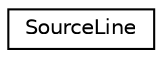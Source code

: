 digraph "Graphical Class Hierarchy"
{
  edge [fontname="Helvetica",fontsize="10",labelfontname="Helvetica",labelfontsize="10"];
  node [fontname="Helvetica",fontsize="10",shape=record];
  rankdir="LR";
  Node1 [label="SourceLine",height=0.2,width=0.4,color="black", fillcolor="white", style="filled",URL="$class_source_line.html",tooltip="Represents a source line location.Used to capture the failure location in assertion. "];
}
